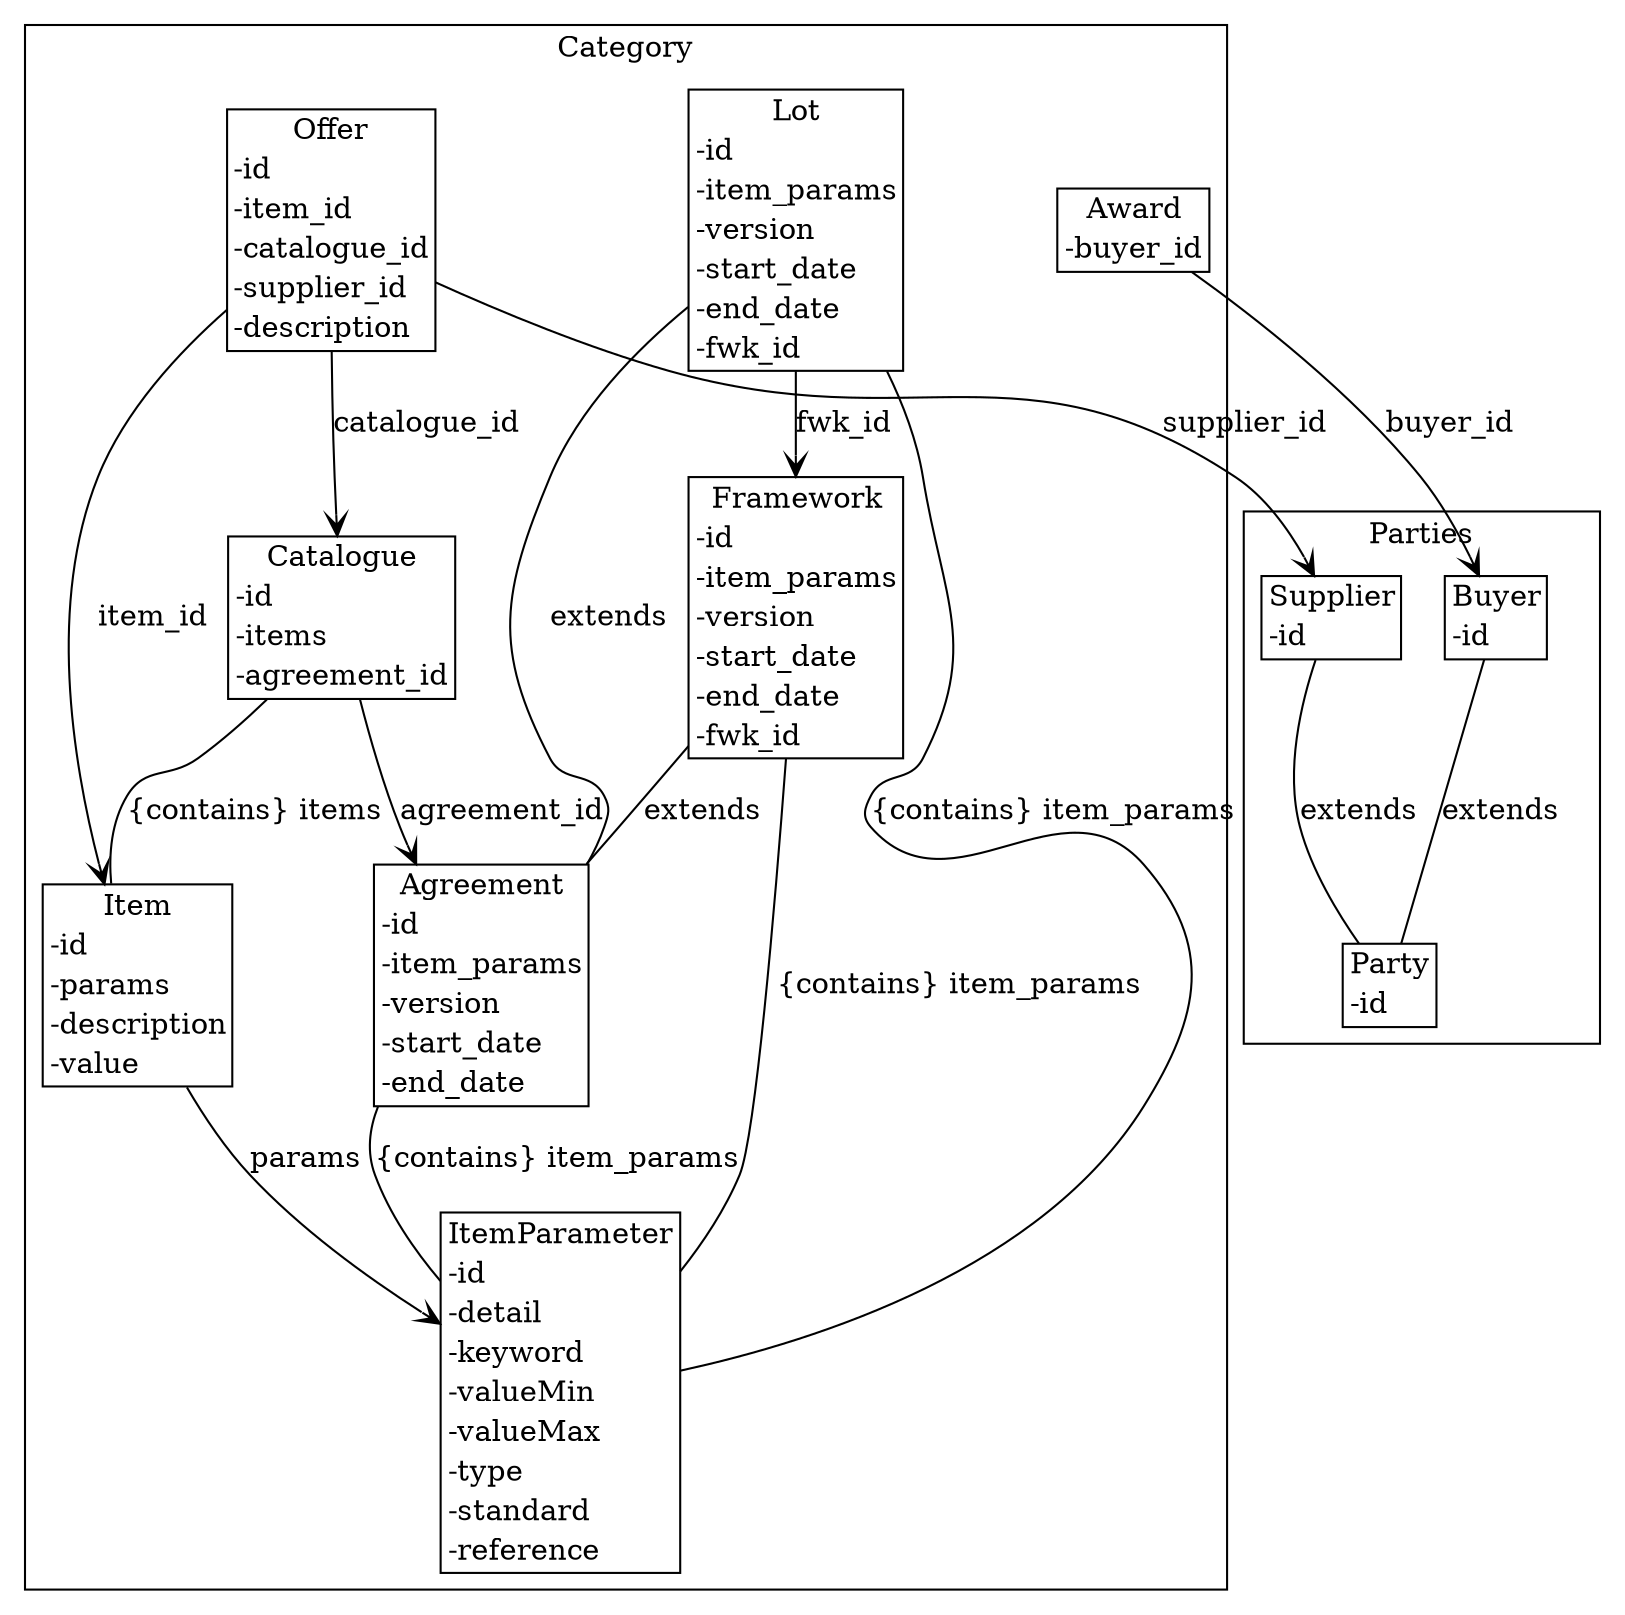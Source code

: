 strict digraph {
subgraph cluster_Category {
node [shape=plaintext margin=0];
label=Category;
"ItemParameter" [label=<<table BORDER="1" CELLBORDER="0" CELLSPACING="0"><TH><TD>ItemParameter</TD></TH><TR><TD ALIGN="LEFT">-id</TD></TR><TR><TD ALIGN="LEFT">-detail</TD></TR><TR><TD ALIGN="LEFT">-keyword</TD></TR><TR><TD ALIGN="LEFT">-valueMin</TD></TR><TR><TD ALIGN="LEFT">-valueMax</TD></TR><TR><TD ALIGN="LEFT">-type</TD></TR><TR><TD ALIGN="LEFT">-standard</TD></TR><TR><TD ALIGN="LEFT">-reference</TD></TR></table>>];
"Agreement" [label=<<table BORDER="1" CELLBORDER="0" CELLSPACING="0"><TH><TD>Agreement</TD></TH><TR><TD ALIGN="LEFT">-id</TD></TR><TR><TD ALIGN="LEFT">-item_params</TD></TR><TR><TD ALIGN="LEFT">-version</TD></TR><TR><TD ALIGN="LEFT">-start_date</TD></TR><TR><TD ALIGN="LEFT">-end_date</TD></TR></table>>];
"Framework" [label=<<table BORDER="1" CELLBORDER="0" CELLSPACING="0"><TH><TD>Framework</TD></TH><TR><TD ALIGN="LEFT">-id</TD></TR><TR><TD ALIGN="LEFT">-item_params</TD></TR><TR><TD ALIGN="LEFT">-version</TD></TR><TR><TD ALIGN="LEFT">-start_date</TD></TR><TR><TD ALIGN="LEFT">-end_date</TD></TR><TR><TD ALIGN="LEFT">-fwk_id</TD></TR></table>>];
"Lot" [label=<<table BORDER="1" CELLBORDER="0" CELLSPACING="0"><TH><TD>Lot</TD></TH><TR><TD ALIGN="LEFT">-id</TD></TR><TR><TD ALIGN="LEFT">-item_params</TD></TR><TR><TD ALIGN="LEFT">-version</TD></TR><TR><TD ALIGN="LEFT">-start_date</TD></TR><TR><TD ALIGN="LEFT">-end_date</TD></TR><TR><TD ALIGN="LEFT">-fwk_id</TD></TR></table>>];
"Item" [label=<<table BORDER="1" CELLBORDER="0" CELLSPACING="0"><TH><TD>Item</TD></TH><TR><TD ALIGN="LEFT">-id</TD></TR><TR><TD ALIGN="LEFT">-params</TD></TR><TR><TD ALIGN="LEFT">-description</TD></TR><TR><TD ALIGN="LEFT">-value</TD></TR></table>>];
"Catalogue" [label=<<table BORDER="1" CELLBORDER="0" CELLSPACING="0"><TH><TD>Catalogue</TD></TH><TR><TD ALIGN="LEFT">-id</TD></TR><TR><TD ALIGN="LEFT">-items</TD></TR><TR><TD ALIGN="LEFT">-agreement_id</TD></TR></table>>];
"Offer" [label=<<table BORDER="1" CELLBORDER="0" CELLSPACING="0"><TH><TD>Offer</TD></TH><TR><TD ALIGN="LEFT">-id</TD></TR><TR><TD ALIGN="LEFT">-item_id</TD></TR><TR><TD ALIGN="LEFT">-catalogue_id</TD></TR><TR><TD ALIGN="LEFT">-supplier_id</TD></TR><TR><TD ALIGN="LEFT">-description</TD></TR></table>>];
"Award" [label=<<table BORDER="1" CELLBORDER="0" CELLSPACING="0"><TH><TD>Award</TD></TH><TR><TD ALIGN="LEFT">-buyer_id</TD></TR></table>>];
}
subgraph cluster_Parties {
node [shape=plaintext margin=0];
label=Parties;
"Party" [label=<<table BORDER="1" CELLBORDER="0" CELLSPACING="0"><TH><TD>Party</TD></TH><TR><TD ALIGN="LEFT">-id</TD></TR></table>>];
"Supplier" [label=<<table BORDER="1" CELLBORDER="0" CELLSPACING="0"><TH><TD>Supplier</TD></TH><TR><TD ALIGN="LEFT">-id</TD></TR></table>>];
"Buyer" [label=<<table BORDER="1" CELLBORDER="0" CELLSPACING="0"><TH><TD>Buyer</TD></TH><TR><TD ALIGN="LEFT">-id</TD></TR></table>>];
}
"Agreement" -> "ItemParameter" [label="{contains} item_params" arrowhead = "none" arrowtail = "diamond" ];
"Framework" -> "Agreement" [label="extends" arrowhead = "none" arrowtail = "normal" ];
"Framework" -> "ItemParameter" [label="{contains} item_params" arrowhead = "none" arrowtail = "diamond" ];
"Lot" -> "Agreement" [label="extends" arrowhead = "none" arrowtail = "normal" ];
"Lot" -> "ItemParameter" [label="{contains} item_params" arrowhead = "none" arrowtail = "diamond" ];
"Lot" -> "Framework" [label="fwk_id" arrowhead = "open" arrowtail = "none" ];
"Item" -> "ItemParameter" [label="params" arrowhead = "open" arrowtail = "none" ];
"Catalogue" -> "Item" [label="{contains} items" arrowhead = "none" arrowtail = "diamond" ];
"Catalogue" -> "Agreement" [label="agreement_id" arrowhead = "open" arrowtail = "none" ];
"Offer" -> "Item" [label="item_id" arrowhead = "open" arrowtail = "none" ];
"Offer" -> "Catalogue" [label="catalogue_id" arrowhead = "open" arrowtail = "none" ];
"Offer" -> "Supplier" [label="supplier_id" arrowhead = "open" arrowtail = "none" ];
"Award" -> "Buyer" [label="buyer_id" arrowhead = "open" arrowtail = "none" ];
"Supplier" -> "Party" [label="extends" arrowhead = "none" arrowtail = "normal" ];
"Buyer" -> "Party" [label="extends" arrowhead = "none" arrowtail = "normal" ];
}
